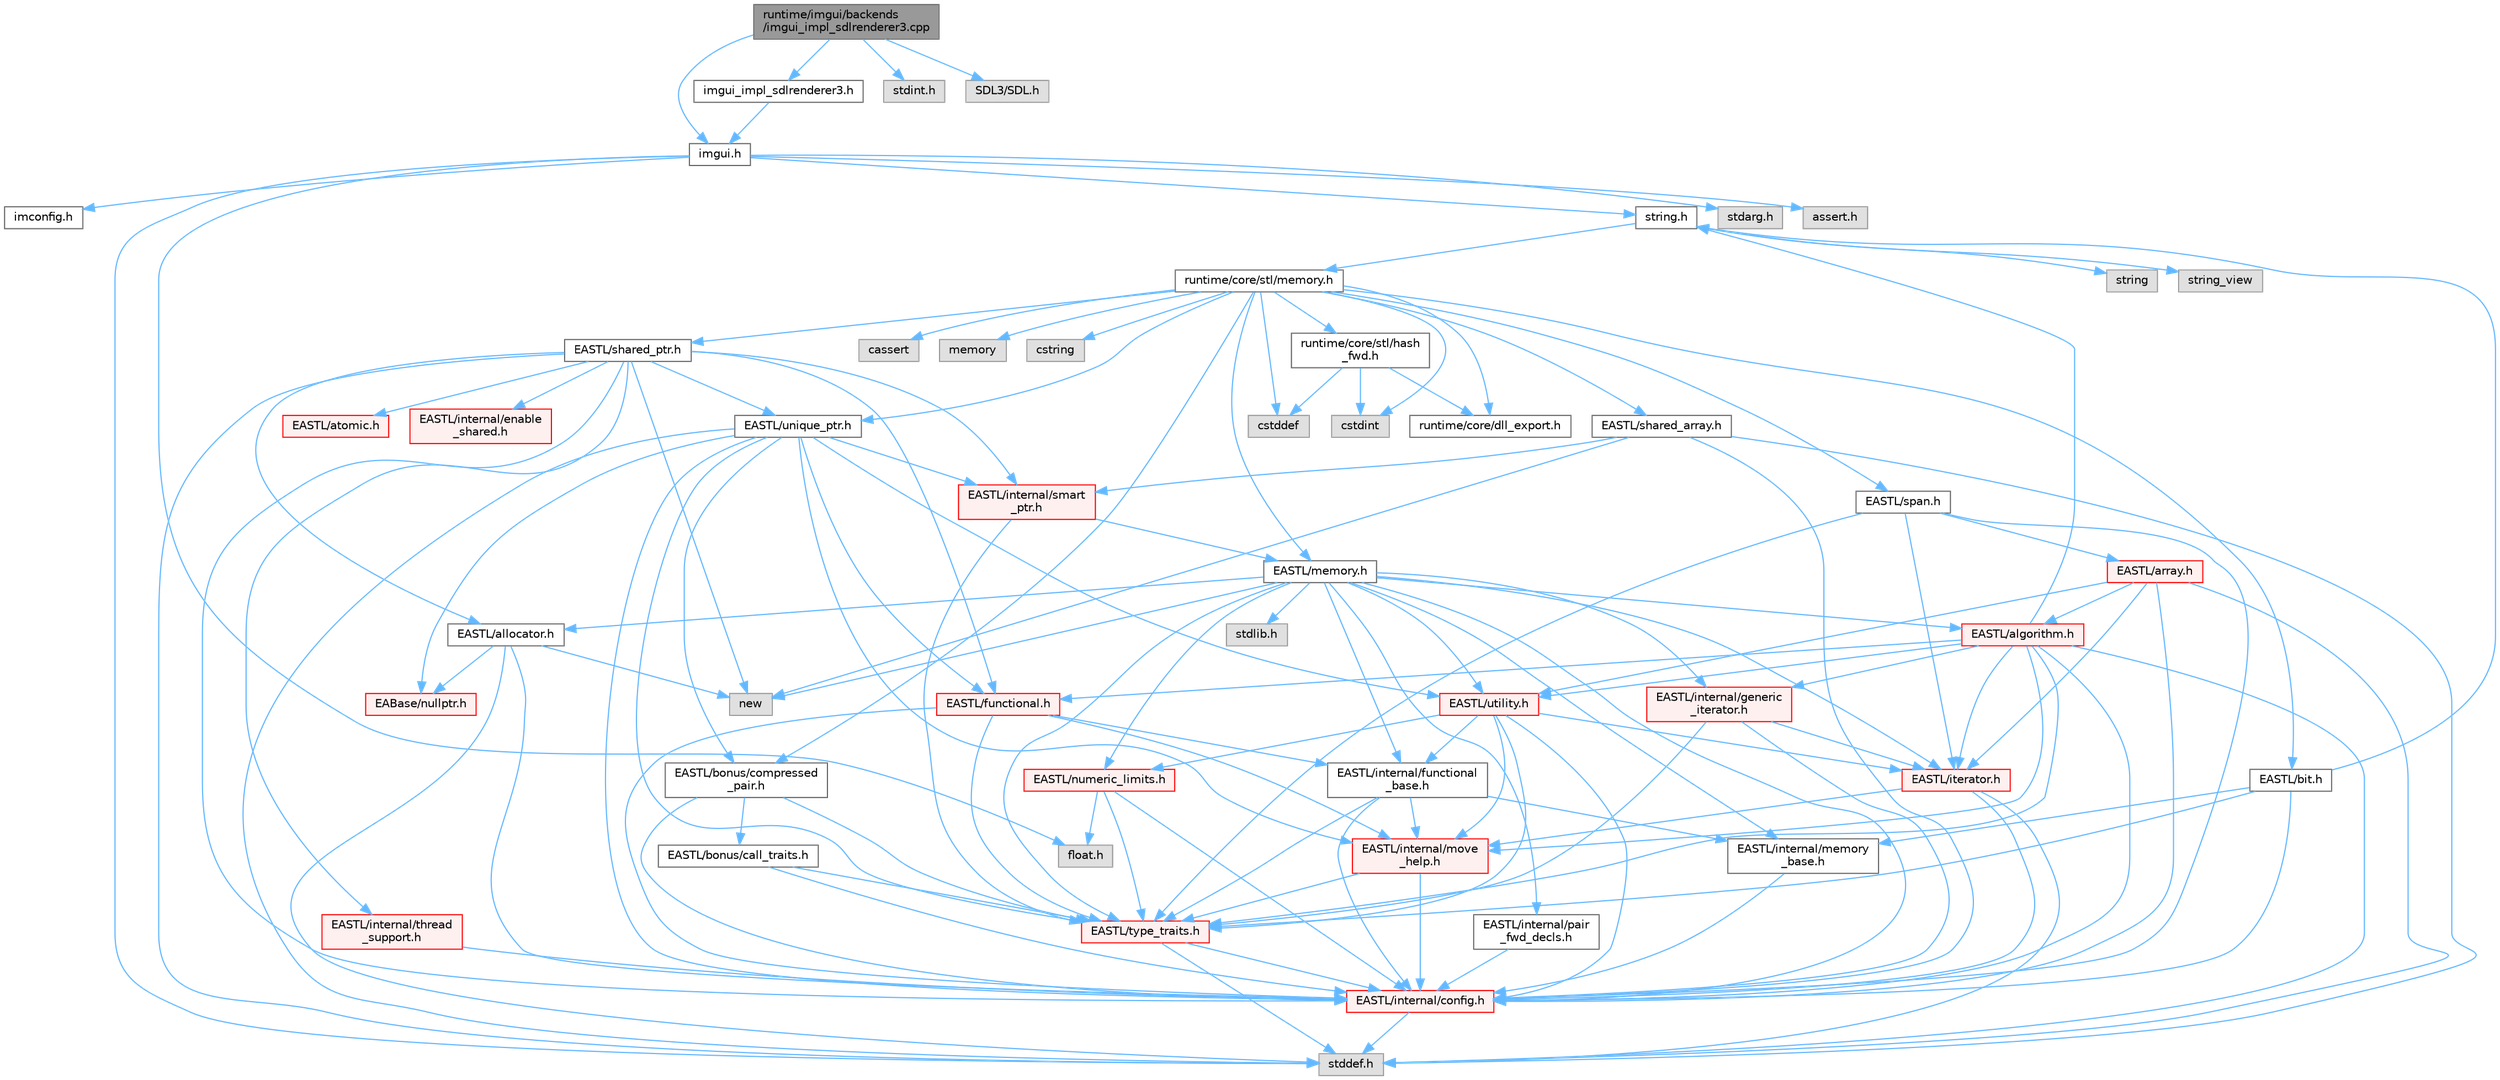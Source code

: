 digraph "runtime/imgui/backends/imgui_impl_sdlrenderer3.cpp"
{
 // LATEX_PDF_SIZE
  bgcolor="transparent";
  edge [fontname=Helvetica,fontsize=10,labelfontname=Helvetica,labelfontsize=10];
  node [fontname=Helvetica,fontsize=10,shape=box,height=0.2,width=0.4];
  Node1 [id="Node000001",label="runtime/imgui/backends\l/imgui_impl_sdlrenderer3.cpp",height=0.2,width=0.4,color="gray40", fillcolor="grey60", style="filled", fontcolor="black",tooltip=" "];
  Node1 -> Node2 [id="edge132_Node000001_Node000002",color="steelblue1",style="solid",tooltip=" "];
  Node2 [id="Node000002",label="imgui.h",height=0.2,width=0.4,color="grey40", fillcolor="white", style="filled",URL="$imgui_8h.html",tooltip=" "];
  Node2 -> Node3 [id="edge133_Node000002_Node000003",color="steelblue1",style="solid",tooltip=" "];
  Node3 [id="Node000003",label="imconfig.h",height=0.2,width=0.4,color="grey40", fillcolor="white", style="filled",URL="$imconfig_8h.html",tooltip=" "];
  Node2 -> Node4 [id="edge134_Node000002_Node000004",color="steelblue1",style="solid",tooltip=" "];
  Node4 [id="Node000004",label="float.h",height=0.2,width=0.4,color="grey60", fillcolor="#E0E0E0", style="filled",tooltip=" "];
  Node2 -> Node5 [id="edge135_Node000002_Node000005",color="steelblue1",style="solid",tooltip=" "];
  Node5 [id="Node000005",label="stdarg.h",height=0.2,width=0.4,color="grey60", fillcolor="#E0E0E0", style="filled",tooltip=" "];
  Node2 -> Node6 [id="edge136_Node000002_Node000006",color="steelblue1",style="solid",tooltip=" "];
  Node6 [id="Node000006",label="stddef.h",height=0.2,width=0.4,color="grey60", fillcolor="#E0E0E0", style="filled",tooltip=" "];
  Node2 -> Node7 [id="edge137_Node000002_Node000007",color="steelblue1",style="solid",tooltip=" "];
  Node7 [id="Node000007",label="string.h",height=0.2,width=0.4,color="grey40", fillcolor="white", style="filled",URL="$string_8h.html",tooltip=" "];
  Node7 -> Node8 [id="edge138_Node000007_Node000008",color="steelblue1",style="solid",tooltip=" "];
  Node8 [id="Node000008",label="string",height=0.2,width=0.4,color="grey60", fillcolor="#E0E0E0", style="filled",tooltip=" "];
  Node7 -> Node9 [id="edge139_Node000007_Node000009",color="steelblue1",style="solid",tooltip=" "];
  Node9 [id="Node000009",label="string_view",height=0.2,width=0.4,color="grey60", fillcolor="#E0E0E0", style="filled",tooltip=" "];
  Node7 -> Node10 [id="edge140_Node000007_Node000010",color="steelblue1",style="solid",tooltip=" "];
  Node10 [id="Node000010",label="runtime/core/stl/memory.h",height=0.2,width=0.4,color="grey40", fillcolor="white", style="filled",URL="$core_2stl_2memory_8h.html",tooltip=" "];
  Node10 -> Node11 [id="edge141_Node000010_Node000011",color="steelblue1",style="solid",tooltip=" "];
  Node11 [id="Node000011",label="cstddef",height=0.2,width=0.4,color="grey60", fillcolor="#E0E0E0", style="filled",tooltip=" "];
  Node10 -> Node12 [id="edge142_Node000010_Node000012",color="steelblue1",style="solid",tooltip=" "];
  Node12 [id="Node000012",label="cstdint",height=0.2,width=0.4,color="grey60", fillcolor="#E0E0E0", style="filled",tooltip=" "];
  Node10 -> Node13 [id="edge143_Node000010_Node000013",color="steelblue1",style="solid",tooltip=" "];
  Node13 [id="Node000013",label="cassert",height=0.2,width=0.4,color="grey60", fillcolor="#E0E0E0", style="filled",tooltip=" "];
  Node10 -> Node14 [id="edge144_Node000010_Node000014",color="steelblue1",style="solid",tooltip=" "];
  Node14 [id="Node000014",label="memory",height=0.2,width=0.4,color="grey60", fillcolor="#E0E0E0", style="filled",tooltip=" "];
  Node10 -> Node15 [id="edge145_Node000010_Node000015",color="steelblue1",style="solid",tooltip=" "];
  Node15 [id="Node000015",label="cstring",height=0.2,width=0.4,color="grey60", fillcolor="#E0E0E0", style="filled",tooltip=" "];
  Node10 -> Node16 [id="edge146_Node000010_Node000016",color="steelblue1",style="solid",tooltip=" "];
  Node16 [id="Node000016",label="EASTL/bit.h",height=0.2,width=0.4,color="grey40", fillcolor="white", style="filled",URL="$bit_8h.html",tooltip=" "];
  Node16 -> Node17 [id="edge147_Node000016_Node000017",color="steelblue1",style="solid",tooltip=" "];
  Node17 [id="Node000017",label="EASTL/internal/config.h",height=0.2,width=0.4,color="red", fillcolor="#FFF0F0", style="filled",URL="$config_8h.html",tooltip=" "];
  Node17 -> Node6 [id="edge148_Node000017_Node000006",color="steelblue1",style="solid",tooltip=" "];
  Node16 -> Node25 [id="edge149_Node000016_Node000025",color="steelblue1",style="solid",tooltip=" "];
  Node25 [id="Node000025",label="EASTL/internal/memory\l_base.h",height=0.2,width=0.4,color="grey40", fillcolor="white", style="filled",URL="$memory__base_8h.html",tooltip=" "];
  Node25 -> Node17 [id="edge150_Node000025_Node000017",color="steelblue1",style="solid",tooltip=" "];
  Node16 -> Node26 [id="edge151_Node000016_Node000026",color="steelblue1",style="solid",tooltip=" "];
  Node26 [id="Node000026",label="EASTL/type_traits.h",height=0.2,width=0.4,color="red", fillcolor="#FFF0F0", style="filled",URL="$_e_a_s_t_l_2include_2_e_a_s_t_l_2type__traits_8h.html",tooltip=" "];
  Node26 -> Node17 [id="edge152_Node000026_Node000017",color="steelblue1",style="solid",tooltip=" "];
  Node26 -> Node6 [id="edge153_Node000026_Node000006",color="steelblue1",style="solid",tooltip=" "];
  Node16 -> Node7 [id="edge154_Node000016_Node000007",color="steelblue1",style="solid",tooltip=" "];
  Node10 -> Node36 [id="edge155_Node000010_Node000036",color="steelblue1",style="solid",tooltip=" "];
  Node36 [id="Node000036",label="EASTL/memory.h",height=0.2,width=0.4,color="grey40", fillcolor="white", style="filled",URL="$_e_a_s_t_l_2include_2_e_a_s_t_l_2memory_8h.html",tooltip=" "];
  Node36 -> Node17 [id="edge156_Node000036_Node000017",color="steelblue1",style="solid",tooltip=" "];
  Node36 -> Node25 [id="edge157_Node000036_Node000025",color="steelblue1",style="solid",tooltip=" "];
  Node36 -> Node37 [id="edge158_Node000036_Node000037",color="steelblue1",style="solid",tooltip=" "];
  Node37 [id="Node000037",label="EASTL/internal/generic\l_iterator.h",height=0.2,width=0.4,color="red", fillcolor="#FFF0F0", style="filled",URL="$generic__iterator_8h.html",tooltip=" "];
  Node37 -> Node17 [id="edge159_Node000037_Node000017",color="steelblue1",style="solid",tooltip=" "];
  Node37 -> Node38 [id="edge160_Node000037_Node000038",color="steelblue1",style="solid",tooltip=" "];
  Node38 [id="Node000038",label="EASTL/iterator.h",height=0.2,width=0.4,color="red", fillcolor="#FFF0F0", style="filled",URL="$_e_a_s_t_l_2include_2_e_a_s_t_l_2iterator_8h.html",tooltip=" "];
  Node38 -> Node17 [id="edge161_Node000038_Node000017",color="steelblue1",style="solid",tooltip=" "];
  Node38 -> Node39 [id="edge162_Node000038_Node000039",color="steelblue1",style="solid",tooltip=" "];
  Node39 [id="Node000039",label="EASTL/internal/move\l_help.h",height=0.2,width=0.4,color="red", fillcolor="#FFF0F0", style="filled",URL="$move__help_8h.html",tooltip=" "];
  Node39 -> Node17 [id="edge163_Node000039_Node000017",color="steelblue1",style="solid",tooltip=" "];
  Node39 -> Node26 [id="edge164_Node000039_Node000026",color="steelblue1",style="solid",tooltip=" "];
  Node38 -> Node6 [id="edge165_Node000038_Node000006",color="steelblue1",style="solid",tooltip=" "];
  Node37 -> Node26 [id="edge166_Node000037_Node000026",color="steelblue1",style="solid",tooltip=" "];
  Node36 -> Node41 [id="edge167_Node000036_Node000041",color="steelblue1",style="solid",tooltip=" "];
  Node41 [id="Node000041",label="EASTL/internal/pair\l_fwd_decls.h",height=0.2,width=0.4,color="grey40", fillcolor="white", style="filled",URL="$pair__fwd__decls_8h.html",tooltip=" "];
  Node41 -> Node17 [id="edge168_Node000041_Node000017",color="steelblue1",style="solid",tooltip=" "];
  Node36 -> Node42 [id="edge169_Node000036_Node000042",color="steelblue1",style="solid",tooltip=" "];
  Node42 [id="Node000042",label="EASTL/internal/functional\l_base.h",height=0.2,width=0.4,color="grey40", fillcolor="white", style="filled",URL="$functional__base_8h.html",tooltip=" "];
  Node42 -> Node17 [id="edge170_Node000042_Node000017",color="steelblue1",style="solid",tooltip=" "];
  Node42 -> Node25 [id="edge171_Node000042_Node000025",color="steelblue1",style="solid",tooltip=" "];
  Node42 -> Node39 [id="edge172_Node000042_Node000039",color="steelblue1",style="solid",tooltip=" "];
  Node42 -> Node26 [id="edge173_Node000042_Node000026",color="steelblue1",style="solid",tooltip=" "];
  Node36 -> Node43 [id="edge174_Node000036_Node000043",color="steelblue1",style="solid",tooltip=" "];
  Node43 [id="Node000043",label="EASTL/algorithm.h",height=0.2,width=0.4,color="red", fillcolor="#FFF0F0", style="filled",URL="$_e_a_s_t_l_2include_2_e_a_s_t_l_2algorithm_8h.html",tooltip=" "];
  Node43 -> Node17 [id="edge175_Node000043_Node000017",color="steelblue1",style="solid",tooltip=" "];
  Node43 -> Node26 [id="edge176_Node000043_Node000026",color="steelblue1",style="solid",tooltip=" "];
  Node43 -> Node39 [id="edge177_Node000043_Node000039",color="steelblue1",style="solid",tooltip=" "];
  Node43 -> Node38 [id="edge178_Node000043_Node000038",color="steelblue1",style="solid",tooltip=" "];
  Node43 -> Node46 [id="edge179_Node000043_Node000046",color="steelblue1",style="solid",tooltip=" "];
  Node46 [id="Node000046",label="EASTL/functional.h",height=0.2,width=0.4,color="red", fillcolor="#FFF0F0", style="filled",URL="$_e_a_s_t_l_2include_2_e_a_s_t_l_2functional_8h.html",tooltip=" "];
  Node46 -> Node17 [id="edge180_Node000046_Node000017",color="steelblue1",style="solid",tooltip=" "];
  Node46 -> Node39 [id="edge181_Node000046_Node000039",color="steelblue1",style="solid",tooltip=" "];
  Node46 -> Node26 [id="edge182_Node000046_Node000026",color="steelblue1",style="solid",tooltip=" "];
  Node46 -> Node42 [id="edge183_Node000046_Node000042",color="steelblue1",style="solid",tooltip=" "];
  Node43 -> Node53 [id="edge184_Node000043_Node000053",color="steelblue1",style="solid",tooltip=" "];
  Node53 [id="Node000053",label="EASTL/utility.h",height=0.2,width=0.4,color="red", fillcolor="#FFF0F0", style="filled",URL="$_e_a_s_t_l_2include_2_e_a_s_t_l_2utility_8h.html",tooltip=" "];
  Node53 -> Node17 [id="edge185_Node000053_Node000017",color="steelblue1",style="solid",tooltip=" "];
  Node53 -> Node26 [id="edge186_Node000053_Node000026",color="steelblue1",style="solid",tooltip=" "];
  Node53 -> Node38 [id="edge187_Node000053_Node000038",color="steelblue1",style="solid",tooltip=" "];
  Node53 -> Node54 [id="edge188_Node000053_Node000054",color="steelblue1",style="solid",tooltip=" "];
  Node54 [id="Node000054",label="EASTL/numeric_limits.h",height=0.2,width=0.4,color="red", fillcolor="#FFF0F0", style="filled",URL="$numeric__limits_8h.html",tooltip=" "];
  Node54 -> Node17 [id="edge189_Node000054_Node000017",color="steelblue1",style="solid",tooltip=" "];
  Node54 -> Node26 [id="edge190_Node000054_Node000026",color="steelblue1",style="solid",tooltip=" "];
  Node54 -> Node4 [id="edge191_Node000054_Node000004",color="steelblue1",style="solid",tooltip=" "];
  Node53 -> Node42 [id="edge192_Node000053_Node000042",color="steelblue1",style="solid",tooltip=" "];
  Node53 -> Node39 [id="edge193_Node000053_Node000039",color="steelblue1",style="solid",tooltip=" "];
  Node43 -> Node37 [id="edge194_Node000043_Node000037",color="steelblue1",style="solid",tooltip=" "];
  Node43 -> Node6 [id="edge195_Node000043_Node000006",color="steelblue1",style="solid",tooltip=" "];
  Node43 -> Node7 [id="edge196_Node000043_Node000007",color="steelblue1",style="solid",tooltip=" "];
  Node36 -> Node26 [id="edge197_Node000036_Node000026",color="steelblue1",style="solid",tooltip=" "];
  Node36 -> Node50 [id="edge198_Node000036_Node000050",color="steelblue1",style="solid",tooltip=" "];
  Node50 [id="Node000050",label="EASTL/allocator.h",height=0.2,width=0.4,color="grey40", fillcolor="white", style="filled",URL="$allocator_8h.html",tooltip=" "];
  Node50 -> Node17 [id="edge199_Node000050_Node000017",color="steelblue1",style="solid",tooltip=" "];
  Node50 -> Node28 [id="edge200_Node000050_Node000028",color="steelblue1",style="solid",tooltip=" "];
  Node28 [id="Node000028",label="EABase/nullptr.h",height=0.2,width=0.4,color="red", fillcolor="#FFF0F0", style="filled",URL="$nullptr_8h.html",tooltip=" "];
  Node50 -> Node6 [id="edge201_Node000050_Node000006",color="steelblue1",style="solid",tooltip=" "];
  Node50 -> Node51 [id="edge202_Node000050_Node000051",color="steelblue1",style="solid",tooltip=" "];
  Node51 [id="Node000051",label="new",height=0.2,width=0.4,color="grey60", fillcolor="#E0E0E0", style="filled",tooltip=" "];
  Node36 -> Node38 [id="edge203_Node000036_Node000038",color="steelblue1",style="solid",tooltip=" "];
  Node36 -> Node53 [id="edge204_Node000036_Node000053",color="steelblue1",style="solid",tooltip=" "];
  Node36 -> Node54 [id="edge205_Node000036_Node000054",color="steelblue1",style="solid",tooltip=" "];
  Node36 -> Node62 [id="edge206_Node000036_Node000062",color="steelblue1",style="solid",tooltip=" "];
  Node62 [id="Node000062",label="stdlib.h",height=0.2,width=0.4,color="grey60", fillcolor="#E0E0E0", style="filled",tooltip=" "];
  Node36 -> Node51 [id="edge207_Node000036_Node000051",color="steelblue1",style="solid",tooltip=" "];
  Node10 -> Node63 [id="edge208_Node000010_Node000063",color="steelblue1",style="solid",tooltip=" "];
  Node63 [id="Node000063",label="EASTL/shared_array.h",height=0.2,width=0.4,color="grey40", fillcolor="white", style="filled",URL="$shared__array_8h.html",tooltip=" "];
  Node63 -> Node17 [id="edge209_Node000063_Node000017",color="steelblue1",style="solid",tooltip=" "];
  Node63 -> Node64 [id="edge210_Node000063_Node000064",color="steelblue1",style="solid",tooltip=" "];
  Node64 [id="Node000064",label="EASTL/internal/smart\l_ptr.h",height=0.2,width=0.4,color="red", fillcolor="#FFF0F0", style="filled",URL="$smart__ptr_8h.html",tooltip=" "];
  Node64 -> Node36 [id="edge211_Node000064_Node000036",color="steelblue1",style="solid",tooltip=" "];
  Node64 -> Node26 [id="edge212_Node000064_Node000026",color="steelblue1",style="solid",tooltip=" "];
  Node63 -> Node51 [id="edge213_Node000063_Node000051",color="steelblue1",style="solid",tooltip=" "];
  Node63 -> Node6 [id="edge214_Node000063_Node000006",color="steelblue1",style="solid",tooltip=" "];
  Node10 -> Node66 [id="edge215_Node000010_Node000066",color="steelblue1",style="solid",tooltip=" "];
  Node66 [id="Node000066",label="EASTL/unique_ptr.h",height=0.2,width=0.4,color="grey40", fillcolor="white", style="filled",URL="$unique__ptr_8h.html",tooltip=" "];
  Node66 -> Node28 [id="edge216_Node000066_Node000028",color="steelblue1",style="solid",tooltip=" "];
  Node66 -> Node67 [id="edge217_Node000066_Node000067",color="steelblue1",style="solid",tooltip=" "];
  Node67 [id="Node000067",label="EASTL/bonus/compressed\l_pair.h",height=0.2,width=0.4,color="grey40", fillcolor="white", style="filled",URL="$compressed__pair_8h.html",tooltip=" "];
  Node67 -> Node17 [id="edge218_Node000067_Node000017",color="steelblue1",style="solid",tooltip=" "];
  Node67 -> Node26 [id="edge219_Node000067_Node000026",color="steelblue1",style="solid",tooltip=" "];
  Node67 -> Node68 [id="edge220_Node000067_Node000068",color="steelblue1",style="solid",tooltip=" "];
  Node68 [id="Node000068",label="EASTL/bonus/call_traits.h",height=0.2,width=0.4,color="grey40", fillcolor="white", style="filled",URL="$call__traits_8h.html",tooltip=" "];
  Node68 -> Node17 [id="edge221_Node000068_Node000017",color="steelblue1",style="solid",tooltip=" "];
  Node68 -> Node26 [id="edge222_Node000068_Node000026",color="steelblue1",style="solid",tooltip=" "];
  Node66 -> Node46 [id="edge223_Node000066_Node000046",color="steelblue1",style="solid",tooltip=" "];
  Node66 -> Node17 [id="edge224_Node000066_Node000017",color="steelblue1",style="solid",tooltip=" "];
  Node66 -> Node39 [id="edge225_Node000066_Node000039",color="steelblue1",style="solid",tooltip=" "];
  Node66 -> Node64 [id="edge226_Node000066_Node000064",color="steelblue1",style="solid",tooltip=" "];
  Node66 -> Node26 [id="edge227_Node000066_Node000026",color="steelblue1",style="solid",tooltip=" "];
  Node66 -> Node53 [id="edge228_Node000066_Node000053",color="steelblue1",style="solid",tooltip=" "];
  Node66 -> Node6 [id="edge229_Node000066_Node000006",color="steelblue1",style="solid",tooltip=" "];
  Node10 -> Node69 [id="edge230_Node000010_Node000069",color="steelblue1",style="solid",tooltip=" "];
  Node69 [id="Node000069",label="EASTL/shared_ptr.h",height=0.2,width=0.4,color="grey40", fillcolor="white", style="filled",URL="$shared__ptr_8h.html",tooltip=" "];
  Node69 -> Node17 [id="edge231_Node000069_Node000017",color="steelblue1",style="solid",tooltip=" "];
  Node69 -> Node64 [id="edge232_Node000069_Node000064",color="steelblue1",style="solid",tooltip=" "];
  Node69 -> Node70 [id="edge233_Node000069_Node000070",color="steelblue1",style="solid",tooltip=" "];
  Node70 [id="Node000070",label="EASTL/internal/thread\l_support.h",height=0.2,width=0.4,color="red", fillcolor="#FFF0F0", style="filled",URL="$thread__support_8h.html",tooltip=" "];
  Node70 -> Node17 [id="edge234_Node000070_Node000017",color="steelblue1",style="solid",tooltip=" "];
  Node69 -> Node66 [id="edge235_Node000069_Node000066",color="steelblue1",style="solid",tooltip=" "];
  Node69 -> Node46 [id="edge236_Node000069_Node000046",color="steelblue1",style="solid",tooltip=" "];
  Node69 -> Node50 [id="edge237_Node000069_Node000050",color="steelblue1",style="solid",tooltip=" "];
  Node69 -> Node71 [id="edge238_Node000069_Node000071",color="steelblue1",style="solid",tooltip=" "];
  Node71 [id="Node000071",label="EASTL/atomic.h",height=0.2,width=0.4,color="red", fillcolor="#FFF0F0", style="filled",URL="$_e_a_s_t_l_2include_2_e_a_s_t_l_2atomic_8h.html",tooltip=" "];
  Node69 -> Node51 [id="edge239_Node000069_Node000051",color="steelblue1",style="solid",tooltip=" "];
  Node69 -> Node6 [id="edge240_Node000069_Node000006",color="steelblue1",style="solid",tooltip=" "];
  Node69 -> Node148 [id="edge241_Node000069_Node000148",color="steelblue1",style="solid",tooltip=" "];
  Node148 [id="Node000148",label="EASTL/internal/enable\l_shared.h",height=0.2,width=0.4,color="red", fillcolor="#FFF0F0", style="filled",URL="$enable__shared_8h.html",tooltip=" "];
  Node10 -> Node149 [id="edge242_Node000010_Node000149",color="steelblue1",style="solid",tooltip=" "];
  Node149 [id="Node000149",label="EASTL/span.h",height=0.2,width=0.4,color="grey40", fillcolor="white", style="filled",URL="$span_8h.html",tooltip=" "];
  Node149 -> Node17 [id="edge243_Node000149_Node000017",color="steelblue1",style="solid",tooltip=" "];
  Node149 -> Node26 [id="edge244_Node000149_Node000026",color="steelblue1",style="solid",tooltip=" "];
  Node149 -> Node38 [id="edge245_Node000149_Node000038",color="steelblue1",style="solid",tooltip=" "];
  Node149 -> Node150 [id="edge246_Node000149_Node000150",color="steelblue1",style="solid",tooltip=" "];
  Node150 [id="Node000150",label="EASTL/array.h",height=0.2,width=0.4,color="red", fillcolor="#FFF0F0", style="filled",URL="$array_8h.html",tooltip=" "];
  Node150 -> Node17 [id="edge247_Node000150_Node000017",color="steelblue1",style="solid",tooltip=" "];
  Node150 -> Node38 [id="edge248_Node000150_Node000038",color="steelblue1",style="solid",tooltip=" "];
  Node150 -> Node43 [id="edge249_Node000150_Node000043",color="steelblue1",style="solid",tooltip=" "];
  Node150 -> Node53 [id="edge250_Node000150_Node000053",color="steelblue1",style="solid",tooltip=" "];
  Node150 -> Node6 [id="edge251_Node000150_Node000006",color="steelblue1",style="solid",tooltip=" "];
  Node10 -> Node67 [id="edge252_Node000010_Node000067",color="steelblue1",style="solid",tooltip=" "];
  Node10 -> Node152 [id="edge253_Node000010_Node000152",color="steelblue1",style="solid",tooltip=" "];
  Node152 [id="Node000152",label="runtime/core/dll_export.h",height=0.2,width=0.4,color="grey40", fillcolor="white", style="filled",URL="$dll__export_8h.html",tooltip=" "];
  Node10 -> Node153 [id="edge254_Node000010_Node000153",color="steelblue1",style="solid",tooltip=" "];
  Node153 [id="Node000153",label="runtime/core/stl/hash\l_fwd.h",height=0.2,width=0.4,color="grey40", fillcolor="white", style="filled",URL="$hash__fwd_8h.html",tooltip=" "];
  Node153 -> Node11 [id="edge255_Node000153_Node000011",color="steelblue1",style="solid",tooltip=" "];
  Node153 -> Node12 [id="edge256_Node000153_Node000012",color="steelblue1",style="solid",tooltip=" "];
  Node153 -> Node152 [id="edge257_Node000153_Node000152",color="steelblue1",style="solid",tooltip=" "];
  Node2 -> Node154 [id="edge258_Node000002_Node000154",color="steelblue1",style="solid",tooltip=" "];
  Node154 [id="Node000154",label="assert.h",height=0.2,width=0.4,color="grey60", fillcolor="#E0E0E0", style="filled",tooltip=" "];
  Node1 -> Node155 [id="edge259_Node000001_Node000155",color="steelblue1",style="solid",tooltip=" "];
  Node155 [id="Node000155",label="imgui_impl_sdlrenderer3.h",height=0.2,width=0.4,color="grey40", fillcolor="white", style="filled",URL="$imgui__impl__sdlrenderer3_8h.html",tooltip=" "];
  Node155 -> Node2 [id="edge260_Node000155_Node000002",color="steelblue1",style="solid",tooltip=" "];
  Node1 -> Node156 [id="edge261_Node000001_Node000156",color="steelblue1",style="solid",tooltip=" "];
  Node156 [id="Node000156",label="stdint.h",height=0.2,width=0.4,color="grey60", fillcolor="#E0E0E0", style="filled",tooltip=" "];
  Node1 -> Node157 [id="edge262_Node000001_Node000157",color="steelblue1",style="solid",tooltip=" "];
  Node157 [id="Node000157",label="SDL3/SDL.h",height=0.2,width=0.4,color="grey60", fillcolor="#E0E0E0", style="filled",tooltip=" "];
}
